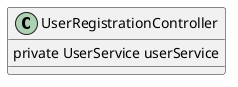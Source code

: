 @startuml
skinparam classAttributeIconSize 0
class UserRegistrationController {
    private UserService userService
}
@enduml
